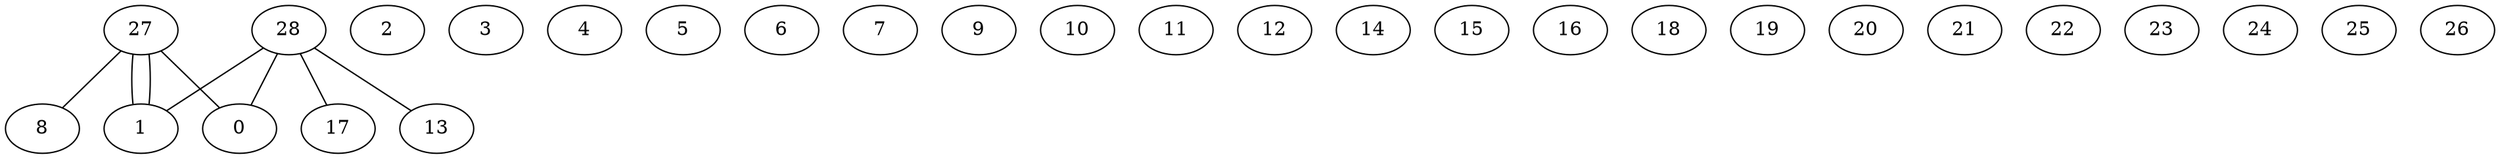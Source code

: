 graph G {
0;
1;
2;
3;
4;
5;
6;
7;
8;
9;
10;
11;
12;
13;
14;
15;
16;
17;
18;
19;
20;
21;
22;
23;
24;
25;
26;
27;
28;
28--13 ;
28--17 ;
28--1 ;
28--0 ;
27--8 ;
27--1 ;
27--0 ;
27--1 ;
}
